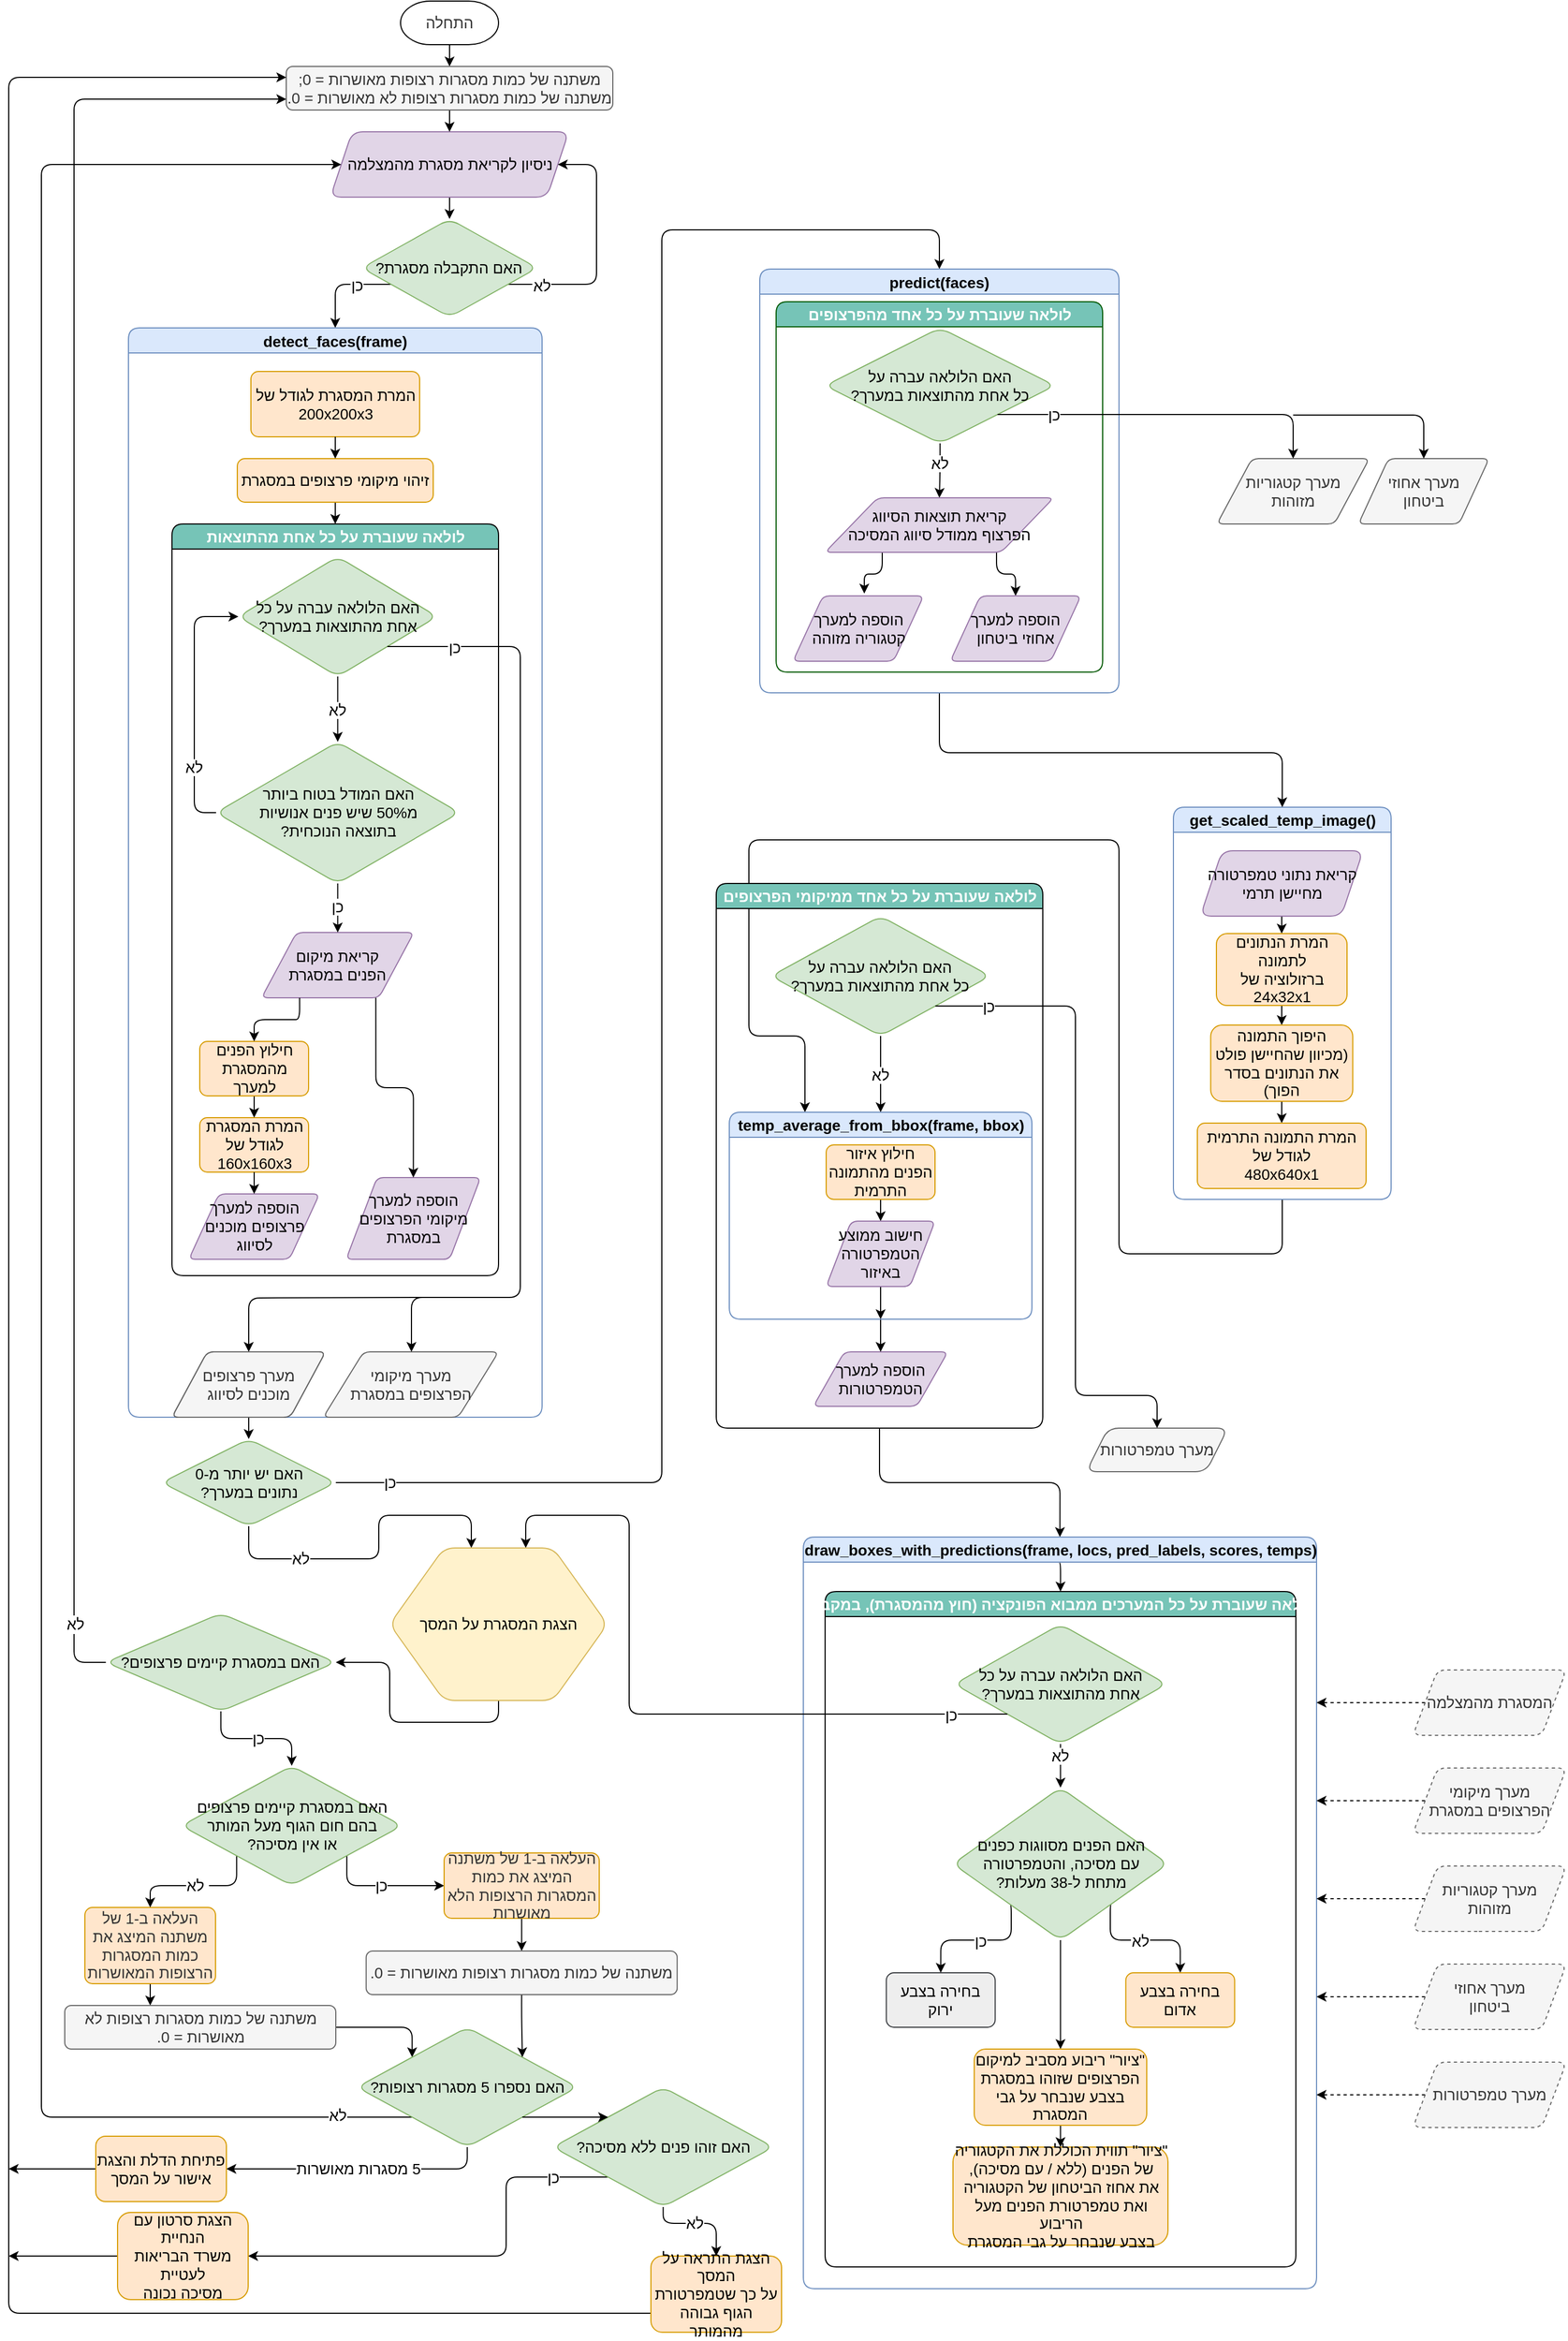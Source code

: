 <mxfile version="14.6.10" type="github">
  <diagram id="n-eHk8eXgxV1rp7qz2Ko" name="Page-1">
    <mxGraphModel dx="2363" dy="949" grid="1" gridSize="10" guides="1" tooltips="1" connect="1" arrows="1" fold="1" page="1" pageScale="1" pageWidth="827" pageHeight="1169" math="0" shadow="0">
      <root>
        <mxCell id="0" />
        <mxCell id="1" parent="0" />
        <mxCell id="w878aR4_vY9HhiLX4Rp0-4" style="edgeStyle=orthogonalEdgeStyle;orthogonalLoop=1;jettySize=auto;html=1;entryX=0.5;entryY=0;entryDx=0;entryDy=0;exitX=0.5;exitY=1;exitDx=0;exitDy=0;exitPerimeter=0;fontSize=14;" parent="1" source="w878aR4_vY9HhiLX4Rp0-28" target="w878aR4_vY9HhiLX4Rp0-10" edge="1">
          <mxGeometry relative="1" as="geometry">
            <mxPoint x="660" y="90" as="sourcePoint" />
          </mxGeometry>
        </mxCell>
        <mxCell id="w878aR4_vY9HhiLX4Rp0-7" style="edgeStyle=orthogonalEdgeStyle;orthogonalLoop=1;jettySize=auto;html=1;exitX=0.5;exitY=1;exitDx=0;exitDy=0;entryX=0.5;entryY=0;entryDx=0;entryDy=0;fontSize=14;" parent="1" source="w878aR4_vY9HhiLX4Rp0-3" target="w878aR4_vY9HhiLX4Rp0-6" edge="1">
          <mxGeometry relative="1" as="geometry" />
        </mxCell>
        <mxCell id="w878aR4_vY9HhiLX4Rp0-3" value="ניסיון לקריאת מסגרת מהמצלמה" style="shape=parallelogram;perimeter=parallelogramPerimeter;whiteSpace=wrap;html=1;fixedSize=1;fillColor=#e1d5e7;strokeColor=#9673a6;rounded=1;fontSize=14;" parent="1" vertex="1">
          <mxGeometry x="315.5" y="140" width="219" height="60" as="geometry" />
        </mxCell>
        <mxCell id="w878aR4_vY9HhiLX4Rp0-8" value="כן" style="edgeStyle=orthogonalEdgeStyle;orthogonalLoop=1;jettySize=auto;exitX=0;exitY=1;exitDx=0;exitDy=0;textDirection=rtl;labelBorderColor=none;entryX=0.5;entryY=0;entryDx=0;entryDy=0;fontSize=14;" parent="1" source="w878aR4_vY9HhiLX4Rp0-6" target="w878aR4_vY9HhiLX4Rp0-23" edge="1">
          <mxGeometry x="-0.07" relative="1" as="geometry">
            <mxPoint x="300" y="340" as="targetPoint" />
            <Array as="points">
              <mxPoint x="320" y="280" />
            </Array>
            <mxPoint as="offset" />
          </mxGeometry>
        </mxCell>
        <mxCell id="w878aR4_vY9HhiLX4Rp0-19" style="edgeStyle=orthogonalEdgeStyle;orthogonalLoop=1;jettySize=auto;html=1;exitX=1;exitY=1;exitDx=0;exitDy=0;entryX=1;entryY=0.5;entryDx=0;entryDy=0;fontSize=14;" parent="1" source="w878aR4_vY9HhiLX4Rp0-6" target="w878aR4_vY9HhiLX4Rp0-3" edge="1">
          <mxGeometry relative="1" as="geometry">
            <mxPoint x="600" y="260" as="targetPoint" />
            <Array as="points">
              <mxPoint x="465" y="280" />
              <mxPoint x="560" y="280" />
              <mxPoint x="560" y="170" />
            </Array>
          </mxGeometry>
        </mxCell>
        <mxCell id="w878aR4_vY9HhiLX4Rp0-20" value="לא" style="edgeLabel;align=center;verticalAlign=middle;resizable=0;points=[];textDirection=rtl;spacing=8;labelBorderColor=none;spacingTop=8;spacingBottom=8;spacingRight=8;spacingLeft=8;labelBackgroundColor=#FFFFFF;rounded=1;fontSize=14;" parent="w878aR4_vY9HhiLX4Rp0-19" vertex="1" connectable="0">
          <mxGeometry x="-0.322" y="-4" relative="1" as="geometry">
            <mxPoint x="-32" y="-4" as="offset" />
          </mxGeometry>
        </mxCell>
        <mxCell id="w878aR4_vY9HhiLX4Rp0-6" value="האם התקבלה מסגרת?" style="rhombus;whiteSpace=wrap;html=1;textDirection=rtl;rounded=1;fillColor=#d5e8d4;strokeColor=#82b366;fontSize=14;" parent="1" vertex="1">
          <mxGeometry x="344.38" y="220" width="161.25" height="90" as="geometry" />
        </mxCell>
        <mxCell id="w878aR4_vY9HhiLX4Rp0-11" style="edgeStyle=orthogonalEdgeStyle;orthogonalLoop=1;jettySize=auto;html=1;exitX=0.5;exitY=1;exitDx=0;exitDy=0;entryX=0.5;entryY=0;entryDx=0;entryDy=0;fontSize=14;" parent="1" source="w878aR4_vY9HhiLX4Rp0-10" target="w878aR4_vY9HhiLX4Rp0-3" edge="1">
          <mxGeometry relative="1" as="geometry" />
        </mxCell>
        <mxCell id="w878aR4_vY9HhiLX4Rp0-10" value="משתנה של כמות מסגרות רצופות מאושרות = 0;&lt;br&gt;משתנה של כמות מסגרות רצופות לא מאושרות = 0." style="whiteSpace=wrap;html=1;fillColor=#f5f5f5;strokeColor=#666666;fontColor=#333333;textDirection=rtl;rounded=1;fontSize=14;" parent="1" vertex="1">
          <mxGeometry x="275" y="80" width="300" height="40" as="geometry" />
        </mxCell>
        <mxCell id="w878aR4_vY9HhiLX4Rp0-23" value="detect_faces(frame)" style="swimlane;labelBackgroundColor=none;html=0;rounded=1;fillColor=#dae8fc;strokeColor=#6c8ebf;fontSize=14;" parent="1" vertex="1">
          <mxGeometry x="130" y="320" width="380" height="1000" as="geometry">
            <mxRectangle x="230" y="360" width="150" height="23" as="alternateBounds" />
          </mxGeometry>
        </mxCell>
        <mxCell id="w878aR4_vY9HhiLX4Rp0-32" value="&lt;span&gt;המרת המסגרת לגודל של 200x200x3&lt;/span&gt;" style="whiteSpace=wrap;html=1;absoluteArcSize=1;arcSize=14;strokeWidth=1;labelBackgroundColor=none;fillColor=#ffe6cc;rounded=1;strokeColor=#d79b00;fontSize=14;" parent="w878aR4_vY9HhiLX4Rp0-23" vertex="1">
          <mxGeometry x="112.5" y="40" width="155" height="60" as="geometry" />
        </mxCell>
        <mxCell id="w878aR4_vY9HhiLX4Rp0-92" style="edgeStyle=orthogonalEdgeStyle;orthogonalLoop=1;jettySize=auto;html=0;exitX=0.5;exitY=1;exitDx=0;exitDy=0;entryX=0.5;entryY=0;entryDx=0;entryDy=0;labelBackgroundColor=#ffffff;fontColor=#000000;fontSize=14;" parent="w878aR4_vY9HhiLX4Rp0-23" source="w878aR4_vY9HhiLX4Rp0-36" target="w878aR4_vY9HhiLX4Rp0-65" edge="1">
          <mxGeometry relative="1" as="geometry" />
        </mxCell>
        <mxCell id="w878aR4_vY9HhiLX4Rp0-36" value="זיהוי מיקומי פרצופים במסגרת" style="whiteSpace=wrap;html=1;absoluteArcSize=1;arcSize=14;strokeWidth=1;labelBackgroundColor=none;fillColor=#ffe6cc;rounded=1;strokeColor=#d79b00;fontSize=14;" parent="w878aR4_vY9HhiLX4Rp0-23" vertex="1">
          <mxGeometry x="100" y="120" width="180" height="40" as="geometry" />
        </mxCell>
        <mxCell id="w878aR4_vY9HhiLX4Rp0-65" value="לולאה שעוברת על כל אחת מהתוצאות" style="swimlane;labelBackgroundColor=none;strokeWidth=1;html=1;rounded=1;fillColor=#76C4B7;fontColor=#FFFFFF;fontSize=14;" parent="w878aR4_vY9HhiLX4Rp0-23" vertex="1">
          <mxGeometry x="40" y="180" width="300" height="690" as="geometry" />
        </mxCell>
        <mxCell id="w878aR4_vY9HhiLX4Rp0-139" value="לא" style="edgeStyle=orthogonalEdgeStyle;orthogonalLoop=1;jettySize=auto;html=0;exitX=0;exitY=0.5;exitDx=0;exitDy=0;entryX=0;entryY=0.5;entryDx=0;entryDy=0;labelBackgroundColor=#ffffff;fontColor=#000000;fontSize=14;" parent="w878aR4_vY9HhiLX4Rp0-65" source="w878aR4_vY9HhiLX4Rp0-41" target="w878aR4_vY9HhiLX4Rp0-67" edge="1">
          <mxGeometry x="-0.48" relative="1" as="geometry">
            <mxPoint as="offset" />
          </mxGeometry>
        </mxCell>
        <mxCell id="w878aR4_vY9HhiLX4Rp0-41" value="האם המודל בטוח ביותר&lt;br&gt;מ50% שיש פנים אנושיות&lt;br&gt;בתוצאה הנוכחית?" style="rhombus;whiteSpace=wrap;html=1;labelBackgroundColor=none;strokeWidth=1;textDirection=rtl;rounded=1;fillColor=#d5e8d4;strokeColor=#82b366;fontSize=14;" parent="w878aR4_vY9HhiLX4Rp0-65" vertex="1">
          <mxGeometry x="40.5" y="200" width="223.5" height="130" as="geometry" />
        </mxCell>
        <mxCell id="w878aR4_vY9HhiLX4Rp0-49" value="קריאת מיקום&lt;br&gt;הפנים במסגרת" style="shape=parallelogram;html=1;strokeWidth=1;perimeter=parallelogramPerimeter;whiteSpace=wrap;arcSize=12;size=0.23;labelBackgroundColor=none;rounded=1;fillColor=#e1d5e7;strokeColor=#9673a6;fontSize=14;" parent="w878aR4_vY9HhiLX4Rp0-65" vertex="1">
          <mxGeometry x="82.25" y="375" width="140" height="60" as="geometry" />
        </mxCell>
        <mxCell id="w878aR4_vY9HhiLX4Rp0-53" value="כן" style="edgeStyle=orthogonalEdgeStyle;orthogonalLoop=1;jettySize=auto;html=0;entryX=0.5;entryY=0;entryDx=0;entryDy=0;labelBackgroundColor=#ffffff;fontColor=#000000;textDirection=rtl;labelBorderColor=none;spacing=8;spacingTop=8;spacingBottom=8;spacingLeft=8;spacingRight=8;exitX=0.5;exitY=1;exitDx=0;exitDy=0;fontSize=14;" parent="w878aR4_vY9HhiLX4Rp0-65" source="w878aR4_vY9HhiLX4Rp0-41" target="w878aR4_vY9HhiLX4Rp0-49" edge="1">
          <mxGeometry x="-0.091" relative="1" as="geometry">
            <mxPoint x="145.5" y="320" as="sourcePoint" />
            <Array as="points" />
            <mxPoint as="offset" />
          </mxGeometry>
        </mxCell>
        <mxCell id="w878aR4_vY9HhiLX4Rp0-57" value="המרת המסגרת לגודל של 160x160x3&lt;div style=&quot;direction: rtl&quot;&gt;&lt;/div&gt;" style="whiteSpace=wrap;html=1;absoluteArcSize=1;arcSize=14;strokeWidth=1;labelBackgroundColor=none;spacing=2;rounded=1;fillColor=#ffe6cc;strokeColor=#d79b00;fontSize=14;" parent="w878aR4_vY9HhiLX4Rp0-65" vertex="1">
          <mxGeometry x="25.5" y="545" width="100" height="50" as="geometry" />
        </mxCell>
        <mxCell id="w878aR4_vY9HhiLX4Rp0-60" style="edgeStyle=orthogonalEdgeStyle;orthogonalLoop=1;jettySize=auto;html=0;exitX=0.5;exitY=1;exitDx=0;exitDy=0;entryX=0.5;entryY=0;entryDx=0;entryDy=0;labelBackgroundColor=#ffffff;fontColor=#000000;fontSize=14;" parent="w878aR4_vY9HhiLX4Rp0-65" source="w878aR4_vY9HhiLX4Rp0-58" target="w878aR4_vY9HhiLX4Rp0-57" edge="1">
          <mxGeometry relative="1" as="geometry" />
        </mxCell>
        <mxCell id="w878aR4_vY9HhiLX4Rp0-58" value="חילוץ הפנים מהמסגרת למערך&lt;div style=&quot;direction: rtl&quot;&gt;&lt;/div&gt;" style="whiteSpace=wrap;html=1;absoluteArcSize=1;arcSize=14;strokeWidth=1;labelBackgroundColor=none;spacing=2;rounded=1;fillColor=#ffe6cc;strokeColor=#d79b00;fontSize=14;" parent="w878aR4_vY9HhiLX4Rp0-65" vertex="1">
          <mxGeometry x="25.5" y="475" width="100" height="50" as="geometry" />
        </mxCell>
        <mxCell id="w878aR4_vY9HhiLX4Rp0-59" style="edgeStyle=orthogonalEdgeStyle;orthogonalLoop=1;jettySize=auto;html=0;exitX=0.25;exitY=1;exitDx=0;exitDy=0;entryX=0.5;entryY=0;entryDx=0;entryDy=0;labelBackgroundColor=#ffffff;fontColor=#000000;fontSize=14;" parent="w878aR4_vY9HhiLX4Rp0-65" source="w878aR4_vY9HhiLX4Rp0-49" target="w878aR4_vY9HhiLX4Rp0-58" edge="1">
          <mxGeometry relative="1" as="geometry">
            <Array as="points">
              <mxPoint x="110.5" y="455" />
              <mxPoint x="65.5" y="455" />
            </Array>
          </mxGeometry>
        </mxCell>
        <mxCell id="w878aR4_vY9HhiLX4Rp0-61" value="הוספה למערך&lt;br&gt;מיקומי הפרצופים&lt;br&gt;במסגרת" style="shape=parallelogram;html=1;strokeWidth=1;perimeter=parallelogramPerimeter;whiteSpace=wrap;arcSize=12;size=0.23;labelBackgroundColor=none;rounded=1;fillColor=#e1d5e7;strokeColor=#9673a6;fontSize=14;" parent="w878aR4_vY9HhiLX4Rp0-65" vertex="1">
          <mxGeometry x="160" y="600" width="123.5" height="75" as="geometry" />
        </mxCell>
        <mxCell id="w878aR4_vY9HhiLX4Rp0-62" value="הוספה למערך&lt;br&gt;פרצופים מוכנים&lt;br&gt;לסיווג" style="shape=parallelogram;html=1;strokeWidth=1;perimeter=parallelogramPerimeter;whiteSpace=wrap;arcSize=12;size=0.23;labelBackgroundColor=none;rounded=1;fillColor=#e1d5e7;strokeColor=#9673a6;fontSize=14;" parent="w878aR4_vY9HhiLX4Rp0-65" vertex="1">
          <mxGeometry x="15.5" y="615" width="120" height="60" as="geometry" />
        </mxCell>
        <mxCell id="w878aR4_vY9HhiLX4Rp0-64" style="edgeStyle=orthogonalEdgeStyle;orthogonalLoop=1;jettySize=auto;html=0;exitX=0.5;exitY=1;exitDx=0;exitDy=0;entryX=0.5;entryY=0;entryDx=0;entryDy=0;labelBackgroundColor=#ffffff;fontColor=#000000;fontSize=14;" parent="w878aR4_vY9HhiLX4Rp0-65" source="w878aR4_vY9HhiLX4Rp0-57" target="w878aR4_vY9HhiLX4Rp0-62" edge="1">
          <mxGeometry relative="1" as="geometry" />
        </mxCell>
        <mxCell id="w878aR4_vY9HhiLX4Rp0-63" style="edgeStyle=orthogonalEdgeStyle;orthogonalLoop=1;jettySize=auto;html=0;exitX=0.75;exitY=1;exitDx=0;exitDy=0;labelBackgroundColor=#ffffff;fontColor=#000000;entryX=0.5;entryY=0;entryDx=0;entryDy=0;fontSize=14;" parent="w878aR4_vY9HhiLX4Rp0-65" source="w878aR4_vY9HhiLX4Rp0-49" target="w878aR4_vY9HhiLX4Rp0-61" edge="1">
          <mxGeometry relative="1" as="geometry">
            <mxPoint x="221" y="615" as="targetPoint" />
          </mxGeometry>
        </mxCell>
        <mxCell id="w878aR4_vY9HhiLX4Rp0-68" value="לא" style="edgeStyle=orthogonalEdgeStyle;orthogonalLoop=1;jettySize=auto;html=0;exitX=0.5;exitY=1;exitDx=0;exitDy=0;entryX=0.5;entryY=0;entryDx=0;entryDy=0;labelBackgroundColor=#ffffff;fontColor=#000000;labelBorderColor=none;fontSize=14;" parent="w878aR4_vY9HhiLX4Rp0-65" source="w878aR4_vY9HhiLX4Rp0-67" target="w878aR4_vY9HhiLX4Rp0-41" edge="1">
          <mxGeometry relative="1" as="geometry" />
        </mxCell>
        <mxCell id="w878aR4_vY9HhiLX4Rp0-67" value="האם הלולאה עברה על כל&lt;br&gt;אחת מהתוצאות במערך?" style="rhombus;whiteSpace=wrap;html=1;labelBackgroundColor=none;strokeWidth=1;textDirection=rtl;rounded=1;fillColor=#d5e8d4;strokeColor=#82b366;fontSize=14;" parent="w878aR4_vY9HhiLX4Rp0-65" vertex="1">
          <mxGeometry x="61" y="30" width="182.5" height="110" as="geometry" />
        </mxCell>
        <mxCell id="w878aR4_vY9HhiLX4Rp0-72" value="מערך מיקומי&lt;br&gt;הפרצופים במסגרת" style="shape=parallelogram;html=1;strokeWidth=1;perimeter=parallelogramPerimeter;whiteSpace=wrap;arcSize=12;size=0.23;labelBackgroundColor=none;rounded=1;fillColor=#f5f5f5;strokeColor=#666666;fontColor=#333333;fontSize=14;" parent="w878aR4_vY9HhiLX4Rp0-23" vertex="1">
          <mxGeometry x="179" y="940" width="161" height="60" as="geometry" />
        </mxCell>
        <mxCell id="w878aR4_vY9HhiLX4Rp0-70" value="כן" style="edgeStyle=orthogonalEdgeStyle;orthogonalLoop=1;jettySize=auto;html=0;exitX=1;exitY=1;exitDx=0;exitDy=0;labelBackgroundColor=#ffffff;fontColor=#000000;entryX=0.5;entryY=0;entryDx=0;entryDy=0;fontSize=14;" parent="w878aR4_vY9HhiLX4Rp0-23" source="w878aR4_vY9HhiLX4Rp0-67" target="w878aR4_vY9HhiLX4Rp0-72" edge="1">
          <mxGeometry x="-0.857" relative="1" as="geometry">
            <mxPoint x="190" y="920" as="targetPoint" />
            <Array as="points">
              <mxPoint x="360" y="293" />
              <mxPoint x="360" y="890" />
              <mxPoint x="260" y="890" />
              <mxPoint x="260" y="940" />
            </Array>
            <mxPoint as="offset" />
          </mxGeometry>
        </mxCell>
        <mxCell id="w878aR4_vY9HhiLX4Rp0-73" value="" style="endArrow=classic;html=1;edgeStyle=orthogonalEdgeStyle;labelBackgroundColor=#ffffff;fontColor=#000000;entryX=0.5;entryY=0;entryDx=0;entryDy=0;fontSize=14;" parent="w878aR4_vY9HhiLX4Rp0-23" target="w878aR4_vY9HhiLX4Rp0-74" edge="1">
          <mxGeometry width="50" height="50" relative="1" as="geometry">
            <mxPoint x="270" y="890" as="sourcePoint" />
            <mxPoint x="120" y="930" as="targetPoint" />
          </mxGeometry>
        </mxCell>
        <mxCell id="w878aR4_vY9HhiLX4Rp0-74" value="מערך פרצופים&lt;br&gt;מוכנים לסיווג" style="shape=parallelogram;html=1;strokeWidth=1;perimeter=parallelogramPerimeter;whiteSpace=wrap;arcSize=12;size=0.23;labelBackgroundColor=#FFFFFF;rounded=1;fontSize=14;" parent="w878aR4_vY9HhiLX4Rp0-23" vertex="1">
          <mxGeometry x="40" y="940" width="141" height="60" as="geometry" />
        </mxCell>
        <mxCell id="w878aR4_vY9HhiLX4Rp0-28" value="התחלה" style="strokeWidth=1;shape=mxgraph.flowchart.terminator;labelBackgroundColor=#FFFFFF;fontColor=#333333;labelBorderColor=none;textDirection=rtl;html=1;whiteSpace=wrap;rounded=1;fontSize=14;" parent="1" vertex="1">
          <mxGeometry x="380" y="20" width="90" height="40" as="geometry" />
        </mxCell>
        <mxCell id="w878aR4_vY9HhiLX4Rp0-34" style="edgeStyle=orthogonalEdgeStyle;orthogonalLoop=1;jettySize=auto;html=0;exitX=0.5;exitY=1;exitDx=0;exitDy=0;labelBackgroundColor=none;fontColor=#000000;fontSize=14;" parent="1" source="w878aR4_vY9HhiLX4Rp0-32" edge="1">
          <mxGeometry relative="1" as="geometry">
            <mxPoint x="320" y="440" as="targetPoint" />
          </mxGeometry>
        </mxCell>
        <mxCell id="w878aR4_vY9HhiLX4Rp0-78" style="edgeStyle=orthogonalEdgeStyle;orthogonalLoop=1;jettySize=auto;html=0;exitX=0.5;exitY=1;exitDx=0;exitDy=0;entryX=0.5;entryY=0;entryDx=0;entryDy=0;labelBackgroundColor=#ffffff;fontColor=#000000;fontSize=14;" parent="1" source="w878aR4_vY9HhiLX4Rp0-74" target="w878aR4_vY9HhiLX4Rp0-79" edge="1">
          <mxGeometry relative="1" as="geometry">
            <mxPoint x="240" y="1340" as="targetPoint" />
          </mxGeometry>
        </mxCell>
        <mxCell id="w878aR4_vY9HhiLX4Rp0-162" value="כן" style="edgeStyle=orthogonalEdgeStyle;orthogonalLoop=1;jettySize=auto;html=1;exitX=1;exitY=0.5;exitDx=0;exitDy=0;entryX=0.5;entryY=0;entryDx=0;entryDy=0;fontSize=14;" parent="1" source="w878aR4_vY9HhiLX4Rp0-79" target="w878aR4_vY9HhiLX4Rp0-161" edge="1">
          <mxGeometry x="-0.943" relative="1" as="geometry">
            <mxPoint x="560" y="380" as="targetPoint" />
            <Array as="points">
              <mxPoint x="620" y="1380" />
              <mxPoint x="620" y="230" />
              <mxPoint x="875" y="230" />
            </Array>
            <mxPoint as="offset" />
          </mxGeometry>
        </mxCell>
        <mxCell id="w878aR4_vY9HhiLX4Rp0-226" value="לא" style="edgeStyle=orthogonalEdgeStyle;orthogonalLoop=1;jettySize=auto;html=1;exitX=0.5;exitY=1;exitDx=0;exitDy=0;entryX=0.375;entryY=0;entryDx=0;entryDy=0;fontSize=14;" parent="1" source="w878aR4_vY9HhiLX4Rp0-79" target="w878aR4_vY9HhiLX4Rp0-224" edge="1">
          <mxGeometry x="-0.491" relative="1" as="geometry">
            <Array as="points">
              <mxPoint x="241" y="1450" />
              <mxPoint x="360" y="1450" />
              <mxPoint x="360" y="1410" />
              <mxPoint x="445" y="1410" />
            </Array>
            <mxPoint as="offset" />
          </mxGeometry>
        </mxCell>
        <mxCell id="w878aR4_vY9HhiLX4Rp0-79" value="&lt;span&gt;האם יש יותר&amp;nbsp;&lt;/span&gt;&lt;span&gt;מ-0&lt;br&gt;נתונים במערך?&lt;/span&gt;" style="rhombus;whiteSpace=wrap;html=1;labelBackgroundColor=none;strokeWidth=1;textDirection=rtl;rounded=1;fillColor=#d5e8d4;strokeColor=#82b366;fontSize=14;" parent="1" vertex="1">
          <mxGeometry x="160.5" y="1340" width="160" height="80" as="geometry" />
        </mxCell>
        <mxCell id="w878aR4_vY9HhiLX4Rp0-123" style="edgeStyle=orthogonalEdgeStyle;orthogonalLoop=1;jettySize=auto;html=0;exitX=0.5;exitY=1;exitDx=0;exitDy=0;entryX=0.25;entryY=0;entryDx=0;entryDy=0;labelBackgroundColor=#ffffff;fontColor=#000000;fontSize=14;" parent="1" source="w878aR4_vY9HhiLX4Rp0-82" target="w878aR4_vY9HhiLX4Rp0-112" edge="1">
          <mxGeometry relative="1" as="geometry">
            <Array as="points">
              <mxPoint x="1190" y="1170" />
              <mxPoint x="1040" y="1170" />
              <mxPoint x="1040" y="790" />
              <mxPoint x="700" y="790" />
              <mxPoint x="700" y="970" />
              <mxPoint x="751" y="970" />
            </Array>
          </mxGeometry>
        </mxCell>
        <mxCell id="w878aR4_vY9HhiLX4Rp0-82" value="get_scaled_temp_image()" style="swimlane;labelBackgroundColor=none;strokeWidth=1;html=1;rounded=1;fillColor=#dae8fc;strokeColor=#6c8ebf;fontSize=14;" parent="1" vertex="1">
          <mxGeometry x="1090" y="760" width="200" height="360" as="geometry" />
        </mxCell>
        <mxCell id="w878aR4_vY9HhiLX4Rp0-87" style="edgeStyle=orthogonalEdgeStyle;orthogonalLoop=1;jettySize=auto;html=0;exitX=0.5;exitY=1;exitDx=0;exitDy=0;entryX=0.5;entryY=0;entryDx=0;entryDy=0;labelBackgroundColor=#ffffff;fontColor=#000000;fontSize=14;" parent="w878aR4_vY9HhiLX4Rp0-82" source="w878aR4_vY9HhiLX4Rp0-84" target="w878aR4_vY9HhiLX4Rp0-85" edge="1">
          <mxGeometry relative="1" as="geometry" />
        </mxCell>
        <mxCell id="w878aR4_vY9HhiLX4Rp0-84" value="קריאת נתוני טמפרטורה&lt;br&gt;מחיישן תרמי" style="shape=parallelogram;perimeter=parallelogramPerimeter;whiteSpace=wrap;html=1;fixedSize=1;labelBackgroundColor=none;strokeWidth=1;rounded=1;fillColor=#e1d5e7;strokeColor=#9673a6;fontSize=14;" parent="w878aR4_vY9HhiLX4Rp0-82" vertex="1">
          <mxGeometry x="24.75" y="40" width="149.5" height="60" as="geometry" />
        </mxCell>
        <mxCell id="w878aR4_vY9HhiLX4Rp0-88" style="edgeStyle=orthogonalEdgeStyle;orthogonalLoop=1;jettySize=auto;html=0;exitX=0.5;exitY=1;exitDx=0;exitDy=0;entryX=0.5;entryY=0;entryDx=0;entryDy=0;labelBackgroundColor=#ffffff;fontColor=#000000;fontSize=14;" parent="w878aR4_vY9HhiLX4Rp0-82" source="w878aR4_vY9HhiLX4Rp0-85" target="w878aR4_vY9HhiLX4Rp0-86" edge="1">
          <mxGeometry relative="1" as="geometry" />
        </mxCell>
        <mxCell id="w878aR4_vY9HhiLX4Rp0-85" value="המרת הנתונים לתמונה&lt;br&gt;ברזולוציה של&lt;br&gt;24x32x1" style="whiteSpace=wrap;html=1;labelBackgroundColor=none;strokeWidth=1;rounded=1;fillColor=#ffe6cc;strokeColor=#d79b00;fontSize=14;" parent="w878aR4_vY9HhiLX4Rp0-82" vertex="1">
          <mxGeometry x="39.5" y="116" width="120" height="66" as="geometry" />
        </mxCell>
        <mxCell id="w878aR4_vY9HhiLX4Rp0-90" style="edgeStyle=orthogonalEdgeStyle;orthogonalLoop=1;jettySize=auto;html=0;exitX=0.5;exitY=1;exitDx=0;exitDy=0;entryX=0.5;entryY=0;entryDx=0;entryDy=0;labelBackgroundColor=#ffffff;fontColor=#000000;fontSize=14;" parent="w878aR4_vY9HhiLX4Rp0-82" source="w878aR4_vY9HhiLX4Rp0-86" target="w878aR4_vY9HhiLX4Rp0-89" edge="1">
          <mxGeometry relative="1" as="geometry" />
        </mxCell>
        <mxCell id="w878aR4_vY9HhiLX4Rp0-86" value="היפוך התמונה&lt;br&gt;(מכיוון שהחיישן פולט את הנתונים בסדר הפוך)" style="whiteSpace=wrap;html=1;labelBackgroundColor=none;strokeWidth=1;textDirection=rtl;rounded=1;fillColor=#ffe6cc;strokeColor=#d79b00;fontSize=14;" parent="w878aR4_vY9HhiLX4Rp0-82" vertex="1">
          <mxGeometry x="34.25" y="200" width="130.5" height="70" as="geometry" />
        </mxCell>
        <mxCell id="w878aR4_vY9HhiLX4Rp0-89" value="&lt;span&gt;המרת התמונה התרמית&lt;br&gt;לגודל של&lt;br&gt;480x640x1&lt;br&gt;&lt;/span&gt;" style="whiteSpace=wrap;html=1;absoluteArcSize=1;arcSize=14;strokeWidth=1;labelBackgroundColor=none;fillColor=#ffe6cc;textDirection=rtl;rounded=1;strokeColor=#d79b00;fontSize=14;" parent="w878aR4_vY9HhiLX4Rp0-82" vertex="1">
          <mxGeometry x="22" y="290" width="155" height="60" as="geometry" />
        </mxCell>
        <mxCell id="w878aR4_vY9HhiLX4Rp0-203" style="edgeStyle=orthogonalEdgeStyle;orthogonalLoop=1;jettySize=auto;html=1;exitX=0.5;exitY=1;exitDx=0;exitDy=0;entryX=0.5;entryY=0;entryDx=0;entryDy=0;fontSize=14;" parent="1" source="w878aR4_vY9HhiLX4Rp0-95" target="w878aR4_vY9HhiLX4Rp0-124" edge="1">
          <mxGeometry relative="1" as="geometry" />
        </mxCell>
        <mxCell id="w878aR4_vY9HhiLX4Rp0-95" value="לולאה שעוברת על כל אחד ממיקומי הפרצופים" style="swimlane;labelBackgroundColor=none;strokeWidth=1;html=1;rounded=1;fillColor=#76C4B7;fontColor=#FFFFFF;fontSize=14;" parent="1" vertex="1">
          <mxGeometry x="670" y="830" width="300" height="500" as="geometry" />
        </mxCell>
        <mxCell id="w878aR4_vY9HhiLX4Rp0-103" value="הוספה למערך&lt;br&gt;הטמפרטורות" style="shape=parallelogram;html=1;strokeWidth=1;perimeter=parallelogramPerimeter;whiteSpace=wrap;arcSize=12;size=0.23;labelBackgroundColor=none;rounded=1;fillColor=#e1d5e7;strokeColor=#9673a6;fontSize=14;" parent="w878aR4_vY9HhiLX4Rp0-95" vertex="1">
          <mxGeometry x="89.25" y="430" width="123.5" height="50" as="geometry" />
        </mxCell>
        <mxCell id="w878aR4_vY9HhiLX4Rp0-107" value="לא" style="edgeStyle=orthogonalEdgeStyle;orthogonalLoop=1;jettySize=auto;html=0;exitX=0.5;exitY=1;exitDx=0;exitDy=0;entryX=0.5;entryY=0;entryDx=0;entryDy=0;labelBackgroundColor=#ffffff;fontColor=#000000;labelBorderColor=none;fontSize=14;" parent="w878aR4_vY9HhiLX4Rp0-95" source="w878aR4_vY9HhiLX4Rp0-108" target="w878aR4_vY9HhiLX4Rp0-112" edge="1">
          <mxGeometry relative="1" as="geometry">
            <mxPoint x="152.25" y="210" as="targetPoint" />
          </mxGeometry>
        </mxCell>
        <mxCell id="w878aR4_vY9HhiLX4Rp0-108" value="האם הלולאה עברה על&lt;br&gt;כל אחת מהתוצאות במערך?" style="rhombus;whiteSpace=wrap;html=1;labelBackgroundColor=none;strokeWidth=1;textDirection=rtl;rounded=1;fillColor=#d5e8d4;strokeColor=#82b366;fontSize=14;" parent="w878aR4_vY9HhiLX4Rp0-95" vertex="1">
          <mxGeometry x="50.38" y="30" width="201.25" height="110" as="geometry" />
        </mxCell>
        <mxCell id="w878aR4_vY9HhiLX4Rp0-118" style="edgeStyle=orthogonalEdgeStyle;orthogonalLoop=1;jettySize=auto;html=0;exitX=0.5;exitY=1;exitDx=0;exitDy=0;entryX=0.5;entryY=0;entryDx=0;entryDy=0;labelBackgroundColor=#ffffff;fontColor=#000000;fontSize=14;" parent="w878aR4_vY9HhiLX4Rp0-95" source="w878aR4_vY9HhiLX4Rp0-112" target="w878aR4_vY9HhiLX4Rp0-103" edge="1">
          <mxGeometry relative="1" as="geometry" />
        </mxCell>
        <mxCell id="w878aR4_vY9HhiLX4Rp0-112" value="temp_average_from_bbox(frame, bbox)" style="swimlane;labelBackgroundColor=none;strokeWidth=1;html=1;rounded=1;fillColor=#dae8fc;strokeColor=#6c8ebf;fontSize=14;" parent="w878aR4_vY9HhiLX4Rp0-95" vertex="1">
          <mxGeometry x="12" y="210" width="278" height="190" as="geometry" />
        </mxCell>
        <mxCell id="w878aR4_vY9HhiLX4Rp0-116" style="edgeStyle=orthogonalEdgeStyle;orthogonalLoop=1;jettySize=auto;html=0;exitX=0.5;exitY=1;exitDx=0;exitDy=0;entryX=0.5;entryY=0;entryDx=0;entryDy=0;labelBackgroundColor=#ffffff;fontColor=#000000;fontSize=14;" parent="w878aR4_vY9HhiLX4Rp0-112" source="w878aR4_vY9HhiLX4Rp0-114" target="w878aR4_vY9HhiLX4Rp0-115" edge="1">
          <mxGeometry relative="1" as="geometry" />
        </mxCell>
        <mxCell id="w878aR4_vY9HhiLX4Rp0-114" value="חילוץ איזור הפנים מהתמונה התרמית&lt;div style=&quot;direction: rtl&quot;&gt;&lt;/div&gt;" style="whiteSpace=wrap;html=1;absoluteArcSize=1;arcSize=14;strokeWidth=1;labelBackgroundColor=none;spacing=2;rounded=1;fillColor=#ffe6cc;strokeColor=#d79b00;fontSize=14;" parent="w878aR4_vY9HhiLX4Rp0-112" vertex="1">
          <mxGeometry x="89" y="30" width="100" height="50" as="geometry" />
        </mxCell>
        <mxCell id="w878aR4_vY9HhiLX4Rp0-120" style="edgeStyle=orthogonalEdgeStyle;orthogonalLoop=1;jettySize=auto;html=0;exitX=0.5;exitY=1;exitDx=0;exitDy=0;entryX=0.5;entryY=1;entryDx=0;entryDy=0;labelBackgroundColor=#ffffff;fontColor=#000000;fontSize=14;" parent="w878aR4_vY9HhiLX4Rp0-112" source="w878aR4_vY9HhiLX4Rp0-115" target="w878aR4_vY9HhiLX4Rp0-112" edge="1">
          <mxGeometry relative="1" as="geometry" />
        </mxCell>
        <mxCell id="w878aR4_vY9HhiLX4Rp0-115" value="חישוב ממוצע&lt;br&gt;הטמפרטורה&lt;br&gt;באיזור" style="shape=parallelogram;html=1;strokeWidth=1;perimeter=parallelogramPerimeter;whiteSpace=wrap;arcSize=12;size=0.23;labelBackgroundColor=none;textDirection=rtl;rounded=1;fillColor=#e1d5e7;strokeColor=#9673a6;fontSize=14;" parent="w878aR4_vY9HhiLX4Rp0-112" vertex="1">
          <mxGeometry x="89" y="100" width="100" height="60" as="geometry" />
        </mxCell>
        <mxCell id="w878aR4_vY9HhiLX4Rp0-124" value="draw_boxes_with_predictions(frame, locs, pred_labels, scores, temps)" style="swimlane;labelBackgroundColor=none;strokeWidth=1;html=1;rounded=1;fillColor=#dae8fc;strokeColor=#6c8ebf;fontSize=14;" parent="1" vertex="1">
          <mxGeometry x="750" y="1430" width="471.5" height="690" as="geometry" />
        </mxCell>
        <mxCell id="w878aR4_vY9HhiLX4Rp0-125" value="לולאה שעוברת על כל המערכים ממבוא הפונקציה (חוץ מהמסגרת), במקביל" style="swimlane;labelBackgroundColor=none;strokeWidth=1;html=1;textDirection=rtl;rounded=1;fillColor=#76C4B7;fontColor=#FFFFFF;fontSize=14;" parent="w878aR4_vY9HhiLX4Rp0-124" vertex="1">
          <mxGeometry x="20" y="50" width="432.5" height="620" as="geometry" />
        </mxCell>
        <mxCell id="w878aR4_vY9HhiLX4Rp0-138" value="האם הלולאה עברה על כל&lt;br&gt;אחת מהתוצאות במערך?" style="rhombus;whiteSpace=wrap;html=1;labelBackgroundColor=none;strokeWidth=1;textDirection=rtl;rounded=1;fillColor=#d5e8d4;strokeColor=#82b366;fontSize=14;" parent="w878aR4_vY9HhiLX4Rp0-125" vertex="1">
          <mxGeometry x="118.75" y="30" width="195" height="110" as="geometry" />
        </mxCell>
        <mxCell id="w878aR4_vY9HhiLX4Rp0-152" style="edgeStyle=orthogonalEdgeStyle;orthogonalLoop=1;jettySize=auto;html=0;exitX=0.5;exitY=1;exitDx=0;exitDy=0;entryX=0.5;entryY=0;entryDx=0;entryDy=0;labelBackgroundColor=none;fontColor=#000000;fontSize=14;" parent="w878aR4_vY9HhiLX4Rp0-125" source="w878aR4_vY9HhiLX4Rp0-146" target="w878aR4_vY9HhiLX4Rp0-141" edge="1">
          <mxGeometry relative="1" as="geometry" />
        </mxCell>
        <mxCell id="w878aR4_vY9HhiLX4Rp0-154" value="כן" style="edgeStyle=orthogonalEdgeStyle;orthogonalLoop=1;jettySize=auto;html=0;exitX=0;exitY=1;exitDx=0;exitDy=0;entryX=0.5;entryY=0;entryDx=0;entryDy=0;labelBackgroundColor=#ffffff;fontColor=#000000;fontSize=14;" parent="w878aR4_vY9HhiLX4Rp0-125" source="w878aR4_vY9HhiLX4Rp0-146" target="w878aR4_vY9HhiLX4Rp0-150" edge="1">
          <mxGeometry relative="1" as="geometry">
            <Array as="points">
              <mxPoint x="171" y="320" />
              <mxPoint x="106" y="320" />
            </Array>
          </mxGeometry>
        </mxCell>
        <mxCell id="w878aR4_vY9HhiLX4Rp0-155" value="לא" style="edgeStyle=orthogonalEdgeStyle;orthogonalLoop=1;jettySize=auto;html=0;exitX=1;exitY=1;exitDx=0;exitDy=0;entryX=0.5;entryY=0;entryDx=0;entryDy=0;labelBackgroundColor=#ffffff;fontColor=#000000;fontSize=14;" parent="w878aR4_vY9HhiLX4Rp0-125" source="w878aR4_vY9HhiLX4Rp0-146" target="w878aR4_vY9HhiLX4Rp0-149" edge="1">
          <mxGeometry relative="1" as="geometry">
            <Array as="points">
              <mxPoint x="262" y="320" />
              <mxPoint x="326" y="320" />
            </Array>
          </mxGeometry>
        </mxCell>
        <mxCell id="w878aR4_vY9HhiLX4Rp0-146" value="האם הפנים מסווגות כפנים&lt;br&gt;עם מסיכה, והטמפרטורה&lt;br&gt;מתחת ל-38 מעלות?" style="rhombus;whiteSpace=wrap;html=1;labelBackgroundColor=none;strokeWidth=1;textDirection=rtl;rounded=1;fillColor=#d5e8d4;strokeColor=#82b366;fontSize=14;" parent="w878aR4_vY9HhiLX4Rp0-125" vertex="1">
          <mxGeometry x="117.5" y="180" width="197.5" height="140" as="geometry" />
        </mxCell>
        <mxCell id="w878aR4_vY9HhiLX4Rp0-149" value="בחירה בצבע&lt;br&gt;אדום&lt;br&gt;&lt;div style=&quot;direction: rtl&quot;&gt;&lt;/div&gt;" style="whiteSpace=wrap;html=1;absoluteArcSize=1;arcSize=14;strokeWidth=1;labelBackgroundColor=none;spacing=2;rounded=1;fillColor=#ffe6cc;strokeColor=#d79b00;fontSize=14;" parent="w878aR4_vY9HhiLX4Rp0-125" vertex="1">
          <mxGeometry x="276.25" y="350" width="100" height="50" as="geometry" />
        </mxCell>
        <mxCell id="w878aR4_vY9HhiLX4Rp0-144" value="לא" style="edgeStyle=orthogonalEdgeStyle;orthogonalLoop=1;jettySize=auto;html=0;exitX=0.5;exitY=1;exitDx=0;exitDy=0;entryX=0.5;entryY=0;entryDx=0;entryDy=0;labelBackgroundColor=#ffffff;fontColor=#000000;fillColor=#ffcc99;fontSize=14;" parent="w878aR4_vY9HhiLX4Rp0-125" source="w878aR4_vY9HhiLX4Rp0-138" target="w878aR4_vY9HhiLX4Rp0-146" edge="1">
          <mxGeometry x="-0.5" relative="1" as="geometry">
            <mxPoint as="offset" />
          </mxGeometry>
        </mxCell>
        <mxCell id="w878aR4_vY9HhiLX4Rp0-150" value="בחירה בצבע&lt;br&gt;ירוק&lt;br&gt;&lt;div style=&quot;direction: rtl&quot;&gt;&lt;/div&gt;" style="whiteSpace=wrap;html=1;absoluteArcSize=1;arcSize=14;strokeWidth=1;labelBackgroundColor=none;spacing=2;rounded=1;fillColor=#eeeeee;strokeColor=#36393d;fontSize=14;" parent="w878aR4_vY9HhiLX4Rp0-125" vertex="1">
          <mxGeometry x="56.25" y="350" width="100" height="50" as="geometry" />
        </mxCell>
        <mxCell id="w878aR4_vY9HhiLX4Rp0-142" value="&quot;ציור&quot; תווית הכוללת את הקטגוריה של הפנים (ללא / עם מסיכה),&lt;br&gt;את אחוז הביטחון של הקטגוריה&lt;br&gt;ואת טמפרטורת הפנים מעל הריבוע&lt;br&gt;בצבע שנבחר על גבי המסגרת" style="whiteSpace=wrap;html=1;labelBackgroundColor=none;strokeWidth=1;textDirection=rtl;rounded=1;fillColor=#ffe6cc;strokeColor=#d79b00;fontSize=14;" parent="w878aR4_vY9HhiLX4Rp0-125" vertex="1">
          <mxGeometry x="117.5" y="510" width="197.5" height="90" as="geometry" />
        </mxCell>
        <mxCell id="w878aR4_vY9HhiLX4Rp0-145" style="edgeStyle=orthogonalEdgeStyle;orthogonalLoop=1;jettySize=auto;html=0;exitX=0.5;exitY=1;exitDx=0;exitDy=0;entryX=0.5;entryY=0;entryDx=0;entryDy=0;labelBackgroundColor=none;fontColor=#000000;fontSize=14;" parent="w878aR4_vY9HhiLX4Rp0-125" source="w878aR4_vY9HhiLX4Rp0-141" target="w878aR4_vY9HhiLX4Rp0-142" edge="1">
          <mxGeometry relative="1" as="geometry" />
        </mxCell>
        <mxCell id="w878aR4_vY9HhiLX4Rp0-141" value="&quot;ציור&quot; ריבוע מסביב למיקום הפרצופים שזוהו במסגרת בצבע שנבחר על גבי המסגרת" style="whiteSpace=wrap;html=1;labelBackgroundColor=none;strokeWidth=1;textDirection=rtl;rounded=1;fillColor=#ffe6cc;strokeColor=#d79b00;fontSize=14;" parent="w878aR4_vY9HhiLX4Rp0-125" vertex="1">
          <mxGeometry x="137.03" y="420" width="158.44" height="70" as="geometry" />
        </mxCell>
        <mxCell id="w878aR4_vY9HhiLX4Rp0-156" value="" style="endArrow=classic;html=1;edgeStyle=orthogonalEdgeStyle;labelBackgroundColor=#ffffff;fontColor=#000000;entryX=0.5;entryY=0;entryDx=0;entryDy=0;exitX=0.499;exitY=0.035;exitDx=0;exitDy=0;exitPerimeter=0;fontSize=14;" parent="w878aR4_vY9HhiLX4Rp0-124" source="w878aR4_vY9HhiLX4Rp0-124" target="w878aR4_vY9HhiLX4Rp0-125" edge="1">
          <mxGeometry width="50" height="50" relative="1" as="geometry">
            <mxPoint x="240" y="30" as="sourcePoint" />
            <mxPoint x="360" y="220" as="targetPoint" />
            <Array as="points">
              <mxPoint x="236" y="24" />
            </Array>
          </mxGeometry>
        </mxCell>
        <mxCell id="w878aR4_vY9HhiLX4Rp0-159" value="כן" style="edgeStyle=orthogonalEdgeStyle;orthogonalLoop=1;jettySize=auto;html=0;exitX=0;exitY=1;exitDx=0;exitDy=0;entryX=0.625;entryY=0;entryDx=0;entryDy=0;labelBackgroundColor=#ffffff;fontColor=#000000;fontSize=14;" parent="1" source="w878aR4_vY9HhiLX4Rp0-138" target="w878aR4_vY9HhiLX4Rp0-224" edge="1">
          <mxGeometry x="-0.842" relative="1" as="geometry">
            <mxPoint x="509.5" y="1720" as="targetPoint" />
            <Array as="points">
              <mxPoint x="590" y="1593" />
              <mxPoint x="590" y="1410" />
              <mxPoint x="495" y="1410" />
            </Array>
            <mxPoint as="offset" />
          </mxGeometry>
        </mxCell>
        <mxCell id="w878aR4_vY9HhiLX4Rp0-193" style="edgeStyle=orthogonalEdgeStyle;orthogonalLoop=1;jettySize=auto;html=1;exitX=0.5;exitY=1;exitDx=0;exitDy=0;strokeWidth=1;entryX=0.5;entryY=0;entryDx=0;entryDy=0;fontSize=14;" parent="1" source="w878aR4_vY9HhiLX4Rp0-161" target="w878aR4_vY9HhiLX4Rp0-82" edge="1">
          <mxGeometry relative="1" as="geometry">
            <mxPoint x="1418" y="970" as="targetPoint" />
            <Array as="points">
              <mxPoint x="875" y="710" />
              <mxPoint x="1190" y="710" />
            </Array>
          </mxGeometry>
        </mxCell>
        <mxCell id="w878aR4_vY9HhiLX4Rp0-161" value="predict(faces)" style="swimlane;rounded=1;fillColor=#dae8fc;strokeColor=#6c8ebf;fontSize=14;" parent="1" vertex="1">
          <mxGeometry x="710" y="266" width="330" height="389" as="geometry" />
        </mxCell>
        <mxCell id="w878aR4_vY9HhiLX4Rp0-165" value="לולאה שעוברת על כל אחד מהפרצופים" style="swimlane;labelBackgroundColor=none;strokeWidth=1;html=1;rounded=1;strokeColor=#005700;fontColor=#ffffff;fillColor=#76C4B7;fontSize=14;" parent="w878aR4_vY9HhiLX4Rp0-161" vertex="1">
          <mxGeometry x="15" y="30" width="300" height="340" as="geometry" />
        </mxCell>
        <mxCell id="w878aR4_vY9HhiLX4Rp0-175" value="הוספה למערך&lt;br&gt;קטגוריה מזוהה" style="shape=parallelogram;html=1;strokeWidth=1;perimeter=parallelogramPerimeter;whiteSpace=wrap;arcSize=12;size=0.23;labelBackgroundColor=none;rounded=1;fillColor=#e1d5e7;strokeColor=#9673a6;fontSize=14;" parent="w878aR4_vY9HhiLX4Rp0-165" vertex="1">
          <mxGeometry x="15.5" y="270" width="120" height="60" as="geometry" />
        </mxCell>
        <mxCell id="w878aR4_vY9HhiLX4Rp0-178" value="לא" style="edgeStyle=orthogonalEdgeStyle;orthogonalLoop=1;jettySize=auto;html=0;exitX=0.5;exitY=1;exitDx=0;exitDy=0;entryX=0.5;entryY=0;entryDx=0;entryDy=0;labelBackgroundColor=#ffffff;fontColor=#000000;labelBorderColor=none;fontSize=14;" parent="w878aR4_vY9HhiLX4Rp0-165" source="w878aR4_vY9HhiLX4Rp0-179" target="w878aR4_vY9HhiLX4Rp0-181" edge="1">
          <mxGeometry x="-0.3" relative="1" as="geometry">
            <mxPoint x="150" y="190" as="targetPoint" />
            <Array as="points">
              <mxPoint x="150" y="154" />
              <mxPoint x="150" y="154" />
            </Array>
            <mxPoint as="offset" />
          </mxGeometry>
        </mxCell>
        <mxCell id="w878aR4_vY9HhiLX4Rp0-179" value="האם הלולאה עברה על&lt;br&gt;כל אחת מהתוצאות במערך?" style="rhombus;whiteSpace=wrap;html=1;labelBackgroundColor=none;strokeWidth=1;textDirection=rtl;rounded=1;fillColor=#d5e8d4;strokeColor=#82b366;fontSize=14;" parent="w878aR4_vY9HhiLX4Rp0-165" vertex="1">
          <mxGeometry x="45" y="24" width="211.25" height="106" as="geometry" />
        </mxCell>
        <mxCell id="w878aR4_vY9HhiLX4Rp0-183" style="edgeStyle=orthogonalEdgeStyle;orthogonalLoop=1;jettySize=auto;html=1;exitX=0.25;exitY=1;exitDx=0;exitDy=0;entryX=0.546;entryY=-0.036;entryDx=0;entryDy=0;entryPerimeter=0;fontSize=14;" parent="w878aR4_vY9HhiLX4Rp0-165" source="w878aR4_vY9HhiLX4Rp0-181" target="w878aR4_vY9HhiLX4Rp0-175" edge="1">
          <mxGeometry relative="1" as="geometry" />
        </mxCell>
        <mxCell id="w878aR4_vY9HhiLX4Rp0-188" style="edgeStyle=orthogonalEdgeStyle;orthogonalLoop=1;jettySize=auto;html=1;exitX=0.75;exitY=1;exitDx=0;exitDy=0;entryX=0.5;entryY=0;entryDx=0;entryDy=0;fontSize=14;" parent="w878aR4_vY9HhiLX4Rp0-165" source="w878aR4_vY9HhiLX4Rp0-181" target="w878aR4_vY9HhiLX4Rp0-182" edge="1">
          <mxGeometry relative="1" as="geometry" />
        </mxCell>
        <mxCell id="w878aR4_vY9HhiLX4Rp0-181" value="קריאת תוצאות הסיווג&lt;br&gt;הפרצוף ממודל סיווג המסיכה" style="shape=parallelogram;html=1;strokeWidth=1;perimeter=parallelogramPerimeter;whiteSpace=wrap;arcSize=12;size=0.23;labelBackgroundColor=none;rounded=1;fillColor=#e1d5e7;strokeColor=#9673a6;fontSize=14;" parent="w878aR4_vY9HhiLX4Rp0-165" vertex="1">
          <mxGeometry x="45" y="180" width="210" height="50" as="geometry" />
        </mxCell>
        <mxCell id="w878aR4_vY9HhiLX4Rp0-182" value="הוספה למערך&lt;br&gt;אחוזי ביטחון" style="shape=parallelogram;html=1;strokeWidth=1;perimeter=parallelogramPerimeter;whiteSpace=wrap;arcSize=12;size=0.23;labelBackgroundColor=none;rounded=1;fillColor=#e1d5e7;strokeColor=#9673a6;fontSize=14;" parent="w878aR4_vY9HhiLX4Rp0-165" vertex="1">
          <mxGeometry x="160" y="270" width="120" height="60" as="geometry" />
        </mxCell>
        <mxCell id="w878aR4_vY9HhiLX4Rp0-189" value="כן" style="edgeStyle=orthogonalEdgeStyle;orthogonalLoop=1;jettySize=auto;html=1;exitX=1;exitY=1;exitDx=0;exitDy=0;strokeWidth=1;entryX=0.5;entryY=0;entryDx=0;entryDy=0;fontSize=14;" parent="1" source="w878aR4_vY9HhiLX4Rp0-179" target="w878aR4_vY9HhiLX4Rp0-190" edge="1">
          <mxGeometry x="-0.669" relative="1" as="geometry">
            <mxPoint x="1128" y="500" as="targetPoint" />
            <Array as="points">
              <mxPoint x="1200" y="400" />
            </Array>
            <mxPoint as="offset" />
          </mxGeometry>
        </mxCell>
        <mxCell id="w878aR4_vY9HhiLX4Rp0-190" value="מערך קטגוריות&lt;br&gt;מזוהות" style="shape=parallelogram;html=1;strokeWidth=1;perimeter=parallelogramPerimeter;whiteSpace=wrap;arcSize=12;size=0.23;labelBackgroundColor=none;rounded=1;fillColor=#f5f5f5;strokeColor=#666666;fontColor=#333333;fontSize=14;" parent="1" vertex="1">
          <mxGeometry x="1130" y="440" width="140" height="60" as="geometry" />
        </mxCell>
        <mxCell id="w878aR4_vY9HhiLX4Rp0-191" value="מערך אחוזי &lt;br&gt;ביטחון" style="shape=parallelogram;html=1;strokeWidth=1;perimeter=parallelogramPerimeter;whiteSpace=wrap;arcSize=12;size=0.23;labelBackgroundColor=none;rounded=1;fillColor=#f5f5f5;strokeColor=#666666;fontColor=#333333;fontSize=14;" parent="1" vertex="1">
          <mxGeometry x="1260" y="440" width="120" height="60" as="geometry" />
        </mxCell>
        <mxCell id="w878aR4_vY9HhiLX4Rp0-192" value="" style="endArrow=classic;html=1;edgeStyle=orthogonalEdgeStyle;strokeWidth=1;entryX=0.5;entryY=0;entryDx=0;entryDy=0;fontSize=14;" parent="1" target="w878aR4_vY9HhiLX4Rp0-191" edge="1">
          <mxGeometry width="50" height="50" relative="1" as="geometry">
            <mxPoint x="1200" y="400" as="sourcePoint" />
            <mxPoint x="700" y="510" as="targetPoint" />
            <Array as="points">
              <mxPoint x="1200" y="400" />
              <mxPoint x="1320" y="400" />
            </Array>
          </mxGeometry>
        </mxCell>
        <mxCell id="w878aR4_vY9HhiLX4Rp0-194" value="מערך טמפרטורות" style="shape=parallelogram;perimeter=parallelogramPerimeter;whiteSpace=wrap;html=1;fixedSize=1;rounded=1;fillColor=#f5f5f5;strokeColor=#666666;fontColor=#333333;fontSize=14;" parent="1" vertex="1">
          <mxGeometry x="1010" y="1330" width="130" height="40" as="geometry" />
        </mxCell>
        <mxCell id="w878aR4_vY9HhiLX4Rp0-195" value="כן" style="edgeStyle=orthogonalEdgeStyle;orthogonalLoop=1;jettySize=auto;html=1;exitX=1;exitY=1;exitDx=0;exitDy=0;strokeWidth=1;entryX=0.5;entryY=0;entryDx=0;entryDy=0;fontSize=14;" parent="1" source="w878aR4_vY9HhiLX4Rp0-108" target="w878aR4_vY9HhiLX4Rp0-194" edge="1">
          <mxGeometry x="-0.835" relative="1" as="geometry">
            <Array as="points">
              <mxPoint x="1000" y="943" />
              <mxPoint x="1000" y="1300" />
              <mxPoint x="1075" y="1300" />
            </Array>
            <mxPoint as="offset" />
          </mxGeometry>
        </mxCell>
        <mxCell id="w878aR4_vY9HhiLX4Rp0-216" style="edgeStyle=orthogonalEdgeStyle;orthogonalLoop=1;jettySize=auto;html=1;exitX=0;exitY=0.5;exitDx=0;exitDy=0;dashed=1;fontSize=14;" parent="1" source="w878aR4_vY9HhiLX4Rp0-205" edge="1">
          <mxGeometry relative="1" as="geometry">
            <mxPoint x="1221.5" y="1582" as="targetPoint" />
            <Array as="points">
              <mxPoint x="1271.5" y="1582" />
              <mxPoint x="1271.5" y="1582" />
            </Array>
          </mxGeometry>
        </mxCell>
        <mxCell id="w878aR4_vY9HhiLX4Rp0-205" value="המסגרת מהמצלמה" style="shape=parallelogram;html=1;strokeWidth=1;perimeter=parallelogramPerimeter;whiteSpace=wrap;arcSize=16;size=0.16;labelBackgroundColor=none;dashed=1;rounded=1;fillColor=#f5f5f5;strokeColor=#666666;fontColor=#333333;fontSize=14;" parent="1" vertex="1">
          <mxGeometry x="1310" y="1552" width="141" height="60" as="geometry" />
        </mxCell>
        <mxCell id="w878aR4_vY9HhiLX4Rp0-206" value="מערך פרצופים&lt;br&gt;מוכנים לסיווג" style="shape=parallelogram;html=1;strokeWidth=1;perimeter=parallelogramPerimeter;whiteSpace=wrap;arcSize=12;size=0.23;labelBackgroundColor=none;rounded=1;fillColor=#f5f5f5;strokeColor=#666666;fontColor=#333333;fontSize=14;" parent="1" vertex="1">
          <mxGeometry x="170" y="1260" width="141" height="60" as="geometry" />
        </mxCell>
        <mxCell id="w878aR4_vY9HhiLX4Rp0-220" style="edgeStyle=orthogonalEdgeStyle;orthogonalLoop=1;jettySize=auto;html=1;exitX=0;exitY=0.5;exitDx=0;exitDy=0;dashed=1;fontSize=14;" parent="1" source="w878aR4_vY9HhiLX4Rp0-212" edge="1">
          <mxGeometry relative="1" as="geometry">
            <mxPoint x="1221.5" y="1942" as="targetPoint" />
            <Array as="points">
              <mxPoint x="1271.5" y="1942" />
              <mxPoint x="1271.5" y="1942" />
            </Array>
          </mxGeometry>
        </mxCell>
        <mxCell id="w878aR4_vY9HhiLX4Rp0-212" value="&lt;span style=&quot;&quot;&gt;מערך טמפרטורות&lt;/span&gt;" style="shape=parallelogram;html=1;strokeWidth=1;perimeter=parallelogramPerimeter;whiteSpace=wrap;arcSize=16;size=0.16;labelBackgroundColor=none;dashed=1;rounded=1;fillColor=#f5f5f5;strokeColor=#666666;fontColor=#333333;fontSize=14;" parent="1" vertex="1">
          <mxGeometry x="1310" y="1912" width="141" height="60" as="geometry" />
        </mxCell>
        <mxCell id="w878aR4_vY9HhiLX4Rp0-218" style="edgeStyle=orthogonalEdgeStyle;orthogonalLoop=1;jettySize=auto;html=1;exitX=0;exitY=0.5;exitDx=0;exitDy=0;dashed=1;fontSize=14;" parent="1" source="w878aR4_vY9HhiLX4Rp0-213" edge="1">
          <mxGeometry relative="1" as="geometry">
            <mxPoint x="1221.5" y="1762" as="targetPoint" />
            <Array as="points">
              <mxPoint x="1281.5" y="1762" />
              <mxPoint x="1281.5" y="1762" />
            </Array>
          </mxGeometry>
        </mxCell>
        <mxCell id="w878aR4_vY9HhiLX4Rp0-213" value="מערך קטגוריות&lt;br&gt;מזוהות" style="shape=parallelogram;html=1;strokeWidth=1;perimeter=parallelogramPerimeter;whiteSpace=wrap;arcSize=16;size=0.16;labelBackgroundColor=none;dashed=1;rounded=1;fillColor=#f5f5f5;strokeColor=#666666;fontColor=#333333;fontSize=14;" parent="1" vertex="1">
          <mxGeometry x="1310" y="1732" width="141" height="60" as="geometry" />
        </mxCell>
        <mxCell id="w878aR4_vY9HhiLX4Rp0-219" style="edgeStyle=orthogonalEdgeStyle;orthogonalLoop=1;jettySize=auto;html=1;exitX=0;exitY=0.5;exitDx=0;exitDy=0;dashed=1;fontSize=14;" parent="1" source="w878aR4_vY9HhiLX4Rp0-214" edge="1">
          <mxGeometry relative="1" as="geometry">
            <mxPoint x="1221.5" y="1852" as="targetPoint" />
            <Array as="points">
              <mxPoint x="1271.5" y="1852" />
              <mxPoint x="1271.5" y="1852" />
            </Array>
          </mxGeometry>
        </mxCell>
        <mxCell id="w878aR4_vY9HhiLX4Rp0-214" value="מערך אחוזי&lt;br&gt;ביטחון" style="shape=parallelogram;html=1;strokeWidth=1;perimeter=parallelogramPerimeter;whiteSpace=wrap;arcSize=16;size=0.16;labelBackgroundColor=none;dashed=1;rounded=1;fillColor=#f5f5f5;strokeColor=#666666;fontColor=#333333;fontSize=14;" parent="1" vertex="1">
          <mxGeometry x="1310" y="1822" width="141" height="60" as="geometry" />
        </mxCell>
        <mxCell id="w878aR4_vY9HhiLX4Rp0-217" style="edgeStyle=orthogonalEdgeStyle;orthogonalLoop=1;jettySize=auto;html=1;exitX=0;exitY=0.5;exitDx=0;exitDy=0;dashed=1;fontSize=14;" parent="1" source="w878aR4_vY9HhiLX4Rp0-215" edge="1">
          <mxGeometry relative="1" as="geometry">
            <mxPoint x="1221.5" y="1672" as="targetPoint" />
            <Array as="points">
              <mxPoint x="1271.5" y="1672" />
              <mxPoint x="1271.5" y="1672" />
            </Array>
          </mxGeometry>
        </mxCell>
        <mxCell id="w878aR4_vY9HhiLX4Rp0-215" value="מערך מיקומי&lt;br&gt;הפרצופים במסגרת" style="shape=parallelogram;html=1;strokeWidth=1;perimeter=parallelogramPerimeter;whiteSpace=wrap;arcSize=16;size=0.16;labelBackgroundColor=none;dashed=1;rounded=1;fillColor=#f5f5f5;strokeColor=#666666;fontColor=#333333;fontSize=14;" parent="1" vertex="1">
          <mxGeometry x="1310" y="1642" width="141" height="60" as="geometry" />
        </mxCell>
        <mxCell id="w878aR4_vY9HhiLX4Rp0-227" style="edgeStyle=orthogonalEdgeStyle;orthogonalLoop=1;jettySize=auto;html=1;entryX=0;entryY=0.75;entryDx=0;entryDy=0;exitX=0;exitY=0.5;exitDx=0;exitDy=0;fontSize=14;" parent="1" source="w878aR4_vY9HhiLX4Rp0-231" target="w878aR4_vY9HhiLX4Rp0-10" edge="1">
          <mxGeometry relative="1" as="geometry">
            <mxPoint x="70" y="1770" as="sourcePoint" />
            <Array as="points">
              <mxPoint x="80" y="1545" />
              <mxPoint x="80" y="110" />
            </Array>
          </mxGeometry>
        </mxCell>
        <mxCell id="w878aR4_vY9HhiLX4Rp0-237" value="לא" style="edgeLabel;html=1;align=center;verticalAlign=middle;resizable=0;points=[];rounded=1;fontSize=14;" parent="w878aR4_vY9HhiLX4Rp0-227" vertex="1" connectable="0">
          <mxGeometry x="-0.963" y="-1" relative="1" as="geometry">
            <mxPoint y="-34" as="offset" />
          </mxGeometry>
        </mxCell>
        <mxCell id="w878aR4_vY9HhiLX4Rp0-251" style="edgeStyle=orthogonalEdgeStyle;orthogonalLoop=1;jettySize=auto;html=1;exitX=0.5;exitY=1;exitDx=0;exitDy=0;entryX=1;entryY=0.5;entryDx=0;entryDy=0;fontSize=14;" parent="1" source="w878aR4_vY9HhiLX4Rp0-224" target="w878aR4_vY9HhiLX4Rp0-231" edge="1">
          <mxGeometry relative="1" as="geometry">
            <Array as="points">
              <mxPoint x="470" y="1600" />
              <mxPoint x="370" y="1600" />
              <mxPoint x="370" y="1545" />
            </Array>
          </mxGeometry>
        </mxCell>
        <mxCell id="w878aR4_vY9HhiLX4Rp0-224" value="הצגת המסגרת על המסך" style="strokeWidth=1;html=1;shape=hexagon;whiteSpace=wrap;size=0.25;labelBackgroundColor=none;rounded=1;fillColor=#fff2cc;strokeColor=#d6b656;fontSize=14;" parent="1" vertex="1">
          <mxGeometry x="370" y="1440" width="200" height="140" as="geometry" />
        </mxCell>
        <mxCell id="w878aR4_vY9HhiLX4Rp0-239" value="כן" style="edgeStyle=orthogonalEdgeStyle;orthogonalLoop=1;jettySize=auto;html=1;exitX=0.5;exitY=1;exitDx=0;exitDy=0;entryX=0.5;entryY=0;entryDx=0;entryDy=0;fontSize=14;" parent="1" source="w878aR4_vY9HhiLX4Rp0-231" target="w878aR4_vY9HhiLX4Rp0-238" edge="1">
          <mxGeometry x="0.029" relative="1" as="geometry">
            <mxPoint as="offset" />
          </mxGeometry>
        </mxCell>
        <mxCell id="w878aR4_vY9HhiLX4Rp0-231" value="האם במסגרת קיימים פרצופים?" style="rhombus;whiteSpace=wrap;html=1;textDirection=rtl;rounded=1;fillColor=#d5e8d4;strokeColor=#82b366;fontSize=14;" parent="1" vertex="1">
          <mxGeometry x="109.25" y="1500" width="211.25" height="90" as="geometry" />
        </mxCell>
        <mxCell id="w878aR4_vY9HhiLX4Rp0-244" style="edgeStyle=orthogonalEdgeStyle;orthogonalLoop=1;jettySize=auto;html=1;exitX=0.5;exitY=1;exitDx=0;exitDy=0;fontSize=14;" parent="1" source="w878aR4_vY9HhiLX4Rp0-236" target="w878aR4_vY9HhiLX4Rp0-241" edge="1">
          <mxGeometry relative="1" as="geometry">
            <Array as="points">
              <mxPoint x="150" y="1860" />
              <mxPoint x="150" y="1860" />
            </Array>
          </mxGeometry>
        </mxCell>
        <mxCell id="w878aR4_vY9HhiLX4Rp0-236" value="&lt;span style=&quot;color: rgb(51 , 51 , 51)&quot;&gt;העלאה ב-1 של משתנה המיצג את כמות המסגרות הרצופות המאושרות&lt;/span&gt;" style="whiteSpace=wrap;html=1;absoluteArcSize=1;arcSize=14;strokeWidth=1;textDirection=rtl;rounded=1;fillColor=#ffe6cc;strokeColor=#d79b00;fontSize=14;" parent="1" vertex="1">
          <mxGeometry x="90" y="1770" width="120" height="70" as="geometry" />
        </mxCell>
        <mxCell id="w878aR4_vY9HhiLX4Rp0-243" value="לא&amp;nbsp;" style="edgeStyle=orthogonalEdgeStyle;orthogonalLoop=1;jettySize=auto;html=1;exitX=0;exitY=1;exitDx=0;exitDy=0;entryX=0.5;entryY=0;entryDx=0;entryDy=0;fontSize=14;" parent="1" source="w878aR4_vY9HhiLX4Rp0-238" target="w878aR4_vY9HhiLX4Rp0-236" edge="1">
          <mxGeometry relative="1" as="geometry">
            <Array as="points">
              <mxPoint x="229" y="1750" />
              <mxPoint x="150" y="1750" />
            </Array>
          </mxGeometry>
        </mxCell>
        <mxCell id="w878aR4_vY9HhiLX4Rp0-248" value="כן" style="edgeStyle=orthogonalEdgeStyle;orthogonalLoop=1;jettySize=auto;html=1;exitX=1;exitY=1;exitDx=0;exitDy=0;entryX=0;entryY=0.5;entryDx=0;entryDy=0;fontSize=14;" parent="1" source="w878aR4_vY9HhiLX4Rp0-238" target="w878aR4_vY9HhiLX4Rp0-246" edge="1">
          <mxGeometry relative="1" as="geometry">
            <Array as="points">
              <mxPoint x="331" y="1750" />
            </Array>
          </mxGeometry>
        </mxCell>
        <mxCell id="w878aR4_vY9HhiLX4Rp0-238" value="האם במסגרת קיימים פרצופים&lt;br&gt;בהם חום הגוף מעל המותר&lt;br&gt;או אין מסיכה?" style="rhombus;whiteSpace=wrap;html=1;textDirection=rtl;rounded=1;fillColor=#d5e8d4;strokeColor=#82b366;fontSize=14;" parent="1" vertex="1">
          <mxGeometry x="178.75" y="1640" width="202.5" height="110" as="geometry" />
        </mxCell>
        <mxCell id="w878aR4_vY9HhiLX4Rp0-253" style="edgeStyle=orthogonalEdgeStyle;orthogonalLoop=1;jettySize=auto;html=1;exitX=1;exitY=0.5;exitDx=0;exitDy=0;entryX=0;entryY=0;entryDx=0;entryDy=0;fontSize=14;" parent="1" source="w878aR4_vY9HhiLX4Rp0-241" target="w878aR4_vY9HhiLX4Rp0-242" edge="1">
          <mxGeometry relative="1" as="geometry">
            <Array as="points">
              <mxPoint x="391" y="1880" />
            </Array>
          </mxGeometry>
        </mxCell>
        <mxCell id="w878aR4_vY9HhiLX4Rp0-241" value="משתנה של כמות מסגרות רצופות לא מאושרות = 0." style="whiteSpace=wrap;html=1;fillColor=#f5f5f5;strokeColor=#666666;fontColor=#333333;textDirection=rtl;rounded=1;fontSize=14;" parent="1" vertex="1">
          <mxGeometry x="71.5" y="1860" width="249" height="40" as="geometry" />
        </mxCell>
        <mxCell id="w878aR4_vY9HhiLX4Rp0-255" value="5 מסגרות מאושרות" style="edgeStyle=orthogonalEdgeStyle;orthogonalLoop=1;jettySize=auto;html=1;exitX=0.5;exitY=1;exitDx=0;exitDy=0;entryX=1;entryY=0.5;entryDx=0;entryDy=0;textDirection=rtl;fontSize=14;" parent="1" source="w878aR4_vY9HhiLX4Rp0-242" target="w878aR4_vY9HhiLX4Rp0-254" edge="1">
          <mxGeometry relative="1" as="geometry">
            <Array as="points">
              <mxPoint x="441" y="2010" />
            </Array>
          </mxGeometry>
        </mxCell>
        <mxCell id="w878aR4_vY9HhiLX4Rp0-259" style="edgeStyle=orthogonalEdgeStyle;orthogonalLoop=1;jettySize=auto;html=1;exitX=0;exitY=1;exitDx=0;exitDy=0;entryX=0;entryY=0.5;entryDx=0;entryDy=0;fontSize=14;" parent="1" source="w878aR4_vY9HhiLX4Rp0-242" target="w878aR4_vY9HhiLX4Rp0-3" edge="1">
          <mxGeometry relative="1" as="geometry">
            <mxPoint x="30" y="170" as="targetPoint" />
            <Array as="points">
              <mxPoint x="50" y="1962" />
              <mxPoint x="50" y="170" />
            </Array>
          </mxGeometry>
        </mxCell>
        <mxCell id="w878aR4_vY9HhiLX4Rp0-260" value="לא" style="edgeLabel;html=1;align=center;verticalAlign=middle;resizable=0;points=[];rounded=1;fontSize=14;" parent="w878aR4_vY9HhiLX4Rp0-259" vertex="1" connectable="0">
          <mxGeometry x="-0.92" y="-3" relative="1" as="geometry">
            <mxPoint x="28" y="1" as="offset" />
          </mxGeometry>
        </mxCell>
        <mxCell id="w878aR4_vY9HhiLX4Rp0-242" value="האם נספרו 5 מסגרות רצופות?" style="rhombus;whiteSpace=wrap;html=1;textDirection=rtl;rounded=1;fillColor=#d5e8d4;strokeColor=#82b366;fontSize=14;" parent="1" vertex="1">
          <mxGeometry x="340" y="1880" width="202.5" height="110" as="geometry" />
        </mxCell>
        <mxCell id="w878aR4_vY9HhiLX4Rp0-250" style="edgeStyle=orthogonalEdgeStyle;orthogonalLoop=1;jettySize=auto;html=1;exitX=0.5;exitY=1;exitDx=0;exitDy=0;entryX=0.5;entryY=0;entryDx=0;entryDy=0;fontSize=14;" parent="1" source="w878aR4_vY9HhiLX4Rp0-246" target="w878aR4_vY9HhiLX4Rp0-247" edge="1">
          <mxGeometry relative="1" as="geometry" />
        </mxCell>
        <mxCell id="w878aR4_vY9HhiLX4Rp0-246" value="&lt;span style=&quot;color: rgb(51 , 51 , 51)&quot;&gt;העלאה ב-1 של משתנה המיצג את כמות המסגרות הרצופות הלא מאושרות&lt;/span&gt;" style="whiteSpace=wrap;html=1;absoluteArcSize=1;arcSize=14;strokeWidth=1;textDirection=rtl;rounded=1;fillColor=#ffe6cc;strokeColor=#d79b00;fontSize=14;" parent="1" vertex="1">
          <mxGeometry x="420" y="1720" width="142.5" height="60" as="geometry" />
        </mxCell>
        <mxCell id="w878aR4_vY9HhiLX4Rp0-252" style="edgeStyle=orthogonalEdgeStyle;orthogonalLoop=1;jettySize=auto;html=1;exitX=0.5;exitY=1;exitDx=0;exitDy=0;entryX=1;entryY=0;entryDx=0;entryDy=0;fontSize=14;" parent="1" source="w878aR4_vY9HhiLX4Rp0-247" target="w878aR4_vY9HhiLX4Rp0-242" edge="1">
          <mxGeometry relative="1" as="geometry">
            <mxPoint x="405.875" y="2057.5" as="targetPoint" />
          </mxGeometry>
        </mxCell>
        <mxCell id="w878aR4_vY9HhiLX4Rp0-247" value="משתנה של כמות מסגרות רצופות מאושרות = 0." style="whiteSpace=wrap;html=1;fillColor=#f5f5f5;strokeColor=#666666;fontColor=#333333;textDirection=rtl;rounded=1;fontSize=14;" parent="1" vertex="1">
          <mxGeometry x="348.37" y="1810" width="285.75" height="40" as="geometry" />
        </mxCell>
        <mxCell id="w878aR4_vY9HhiLX4Rp0-270" style="edgeStyle=orthogonalEdgeStyle;orthogonalLoop=1;jettySize=auto;html=1;exitX=0;exitY=0.5;exitDx=0;exitDy=0;fontSize=14;" parent="1" source="w878aR4_vY9HhiLX4Rp0-254" edge="1">
          <mxGeometry relative="1" as="geometry">
            <mxPoint x="20" y="2010" as="targetPoint" />
            <Array as="points">
              <mxPoint x="20" y="2010" />
            </Array>
          </mxGeometry>
        </mxCell>
        <mxCell id="w878aR4_vY9HhiLX4Rp0-254" value="פתיחת הדלת והצגת אישור על המסך" style="whiteSpace=wrap;html=1;strokeWidth=1;rounded=1;fillColor=#ffe6cc;strokeColor=#d79b00;fontSize=14;" parent="1" vertex="1">
          <mxGeometry x="100" y="1980" width="120" height="60" as="geometry" />
        </mxCell>
        <mxCell id="w878aR4_vY9HhiLX4Rp0-262" value="כן" style="edgeStyle=orthogonalEdgeStyle;orthogonalLoop=1;jettySize=auto;html=1;exitX=0;exitY=1;exitDx=0;exitDy=0;entryX=1;entryY=0.5;entryDx=0;entryDy=0;fontSize=14;" parent="1" source="w878aR4_vY9HhiLX4Rp0-256" target="w878aR4_vY9HhiLX4Rp0-261" edge="1">
          <mxGeometry x="-0.749" relative="1" as="geometry">
            <Array as="points">
              <mxPoint x="477" y="2090" />
            </Array>
            <mxPoint as="offset" />
          </mxGeometry>
        </mxCell>
        <mxCell id="w878aR4_vY9HhiLX4Rp0-265" value="לא" style="edgeStyle=orthogonalEdgeStyle;orthogonalLoop=1;jettySize=auto;html=1;exitX=0.5;exitY=1;exitDx=0;exitDy=0;entryX=0.5;entryY=0;entryDx=0;entryDy=0;fontSize=14;" parent="1" source="w878aR4_vY9HhiLX4Rp0-256" target="w878aR4_vY9HhiLX4Rp0-264" edge="1">
          <mxGeometry x="-0.067" relative="1" as="geometry">
            <Array as="points">
              <mxPoint x="621" y="2060" />
              <mxPoint x="670" y="2060" />
            </Array>
            <mxPoint as="offset" />
          </mxGeometry>
        </mxCell>
        <mxCell id="w878aR4_vY9HhiLX4Rp0-256" value="האם זוהו פנים ללא מסיכה?" style="rhombus;whiteSpace=wrap;html=1;textDirection=rtl;rounded=1;fillColor=#d5e8d4;strokeColor=#82b366;fontSize=14;" parent="1" vertex="1">
          <mxGeometry x="520" y="1935" width="202.5" height="110" as="geometry" />
        </mxCell>
        <mxCell id="w878aR4_vY9HhiLX4Rp0-269" style="edgeStyle=orthogonalEdgeStyle;orthogonalLoop=1;jettySize=auto;html=1;exitX=0;exitY=0.5;exitDx=0;exitDy=0;fontSize=14;" parent="1" source="w878aR4_vY9HhiLX4Rp0-261" edge="1">
          <mxGeometry relative="1" as="geometry">
            <mxPoint x="20" y="2090" as="targetPoint" />
            <Array as="points">
              <mxPoint x="20" y="2090" />
            </Array>
          </mxGeometry>
        </mxCell>
        <mxCell id="w878aR4_vY9HhiLX4Rp0-261" value="הצגת סרטון עם הנחיית&lt;br&gt;משרד הבריאות לעטיית&lt;br&gt;מסיכה נכונה" style="whiteSpace=wrap;html=1;strokeWidth=1;rounded=1;fillColor=#ffe6cc;strokeColor=#d79b00;fontSize=14;" parent="1" vertex="1">
          <mxGeometry x="120" y="2050" width="120" height="80" as="geometry" />
        </mxCell>
        <mxCell id="w878aR4_vY9HhiLX4Rp0-268" style="edgeStyle=orthogonalEdgeStyle;orthogonalLoop=1;jettySize=auto;html=1;exitX=0;exitY=0.75;exitDx=0;exitDy=0;entryX=0;entryY=0.25;entryDx=0;entryDy=0;fontSize=14;" parent="1" source="w878aR4_vY9HhiLX4Rp0-264" target="w878aR4_vY9HhiLX4Rp0-10" edge="1">
          <mxGeometry relative="1" as="geometry">
            <mxPoint x="130" y="100" as="targetPoint" />
            <Array as="points">
              <mxPoint x="20" y="2143" />
              <mxPoint x="20" y="90" />
            </Array>
          </mxGeometry>
        </mxCell>
        <mxCell id="w878aR4_vY9HhiLX4Rp0-264" value="הצגת התראה על המסך&lt;br&gt;על כך שטמפרטורת הגוף גבוהה מהמותר" style="whiteSpace=wrap;html=1;strokeWidth=1;rounded=1;fillColor=#ffe6cc;strokeColor=#d79b00;fontSize=14;" parent="1" vertex="1">
          <mxGeometry x="610" y="2090" width="120" height="70" as="geometry" />
        </mxCell>
        <mxCell id="GNIyE3q6e7vTPP9fgvgN-1" value="" style="endArrow=classic;html=1;rounded=0;labelBackgroundColor=#ffffff;fontSize=14;fontColor=#FFFFFF;exitX=1;exitY=1;exitDx=0;exitDy=0;entryX=0;entryY=0;entryDx=0;entryDy=0;" edge="1" parent="1" source="w878aR4_vY9HhiLX4Rp0-242" target="w878aR4_vY9HhiLX4Rp0-256">
          <mxGeometry width="50" height="50" relative="1" as="geometry">
            <mxPoint x="610" y="1930" as="sourcePoint" />
            <mxPoint x="660" y="1880" as="targetPoint" />
          </mxGeometry>
        </mxCell>
      </root>
    </mxGraphModel>
  </diagram>
</mxfile>

